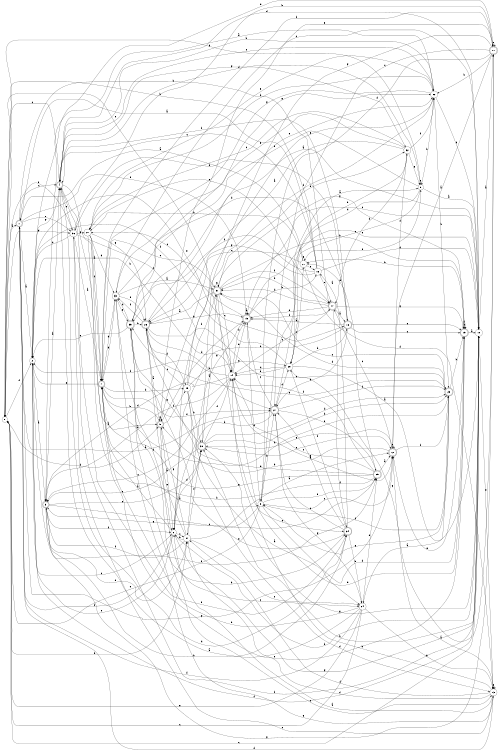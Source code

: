 digraph n31_9 {
__start0 [label="" shape="none"];

rankdir=LR;
size="8,5";

s0 [style="filled", color="black", fillcolor="white" shape="circle", label="0"];
s1 [style="rounded,filled", color="black", fillcolor="white" shape="doublecircle", label="1"];
s2 [style="filled", color="black", fillcolor="white" shape="circle", label="2"];
s3 [style="rounded,filled", color="black", fillcolor="white" shape="doublecircle", label="3"];
s4 [style="rounded,filled", color="black", fillcolor="white" shape="doublecircle", label="4"];
s5 [style="rounded,filled", color="black", fillcolor="white" shape="doublecircle", label="5"];
s6 [style="filled", color="black", fillcolor="white" shape="circle", label="6"];
s7 [style="rounded,filled", color="black", fillcolor="white" shape="doublecircle", label="7"];
s8 [style="filled", color="black", fillcolor="white" shape="circle", label="8"];
s9 [style="filled", color="black", fillcolor="white" shape="circle", label="9"];
s10 [style="filled", color="black", fillcolor="white" shape="circle", label="10"];
s11 [style="rounded,filled", color="black", fillcolor="white" shape="doublecircle", label="11"];
s12 [style="rounded,filled", color="black", fillcolor="white" shape="doublecircle", label="12"];
s13 [style="filled", color="black", fillcolor="white" shape="circle", label="13"];
s14 [style="filled", color="black", fillcolor="white" shape="circle", label="14"];
s15 [style="rounded,filled", color="black", fillcolor="white" shape="doublecircle", label="15"];
s16 [style="filled", color="black", fillcolor="white" shape="circle", label="16"];
s17 [style="rounded,filled", color="black", fillcolor="white" shape="doublecircle", label="17"];
s18 [style="rounded,filled", color="black", fillcolor="white" shape="doublecircle", label="18"];
s19 [style="rounded,filled", color="black", fillcolor="white" shape="doublecircle", label="19"];
s20 [style="filled", color="black", fillcolor="white" shape="circle", label="20"];
s21 [style="filled", color="black", fillcolor="white" shape="circle", label="21"];
s22 [style="filled", color="black", fillcolor="white" shape="circle", label="22"];
s23 [style="rounded,filled", color="black", fillcolor="white" shape="doublecircle", label="23"];
s24 [style="filled", color="black", fillcolor="white" shape="circle", label="24"];
s25 [style="rounded,filled", color="black", fillcolor="white" shape="doublecircle", label="25"];
s26 [style="rounded,filled", color="black", fillcolor="white" shape="doublecircle", label="26"];
s27 [style="rounded,filled", color="black", fillcolor="white" shape="doublecircle", label="27"];
s28 [style="filled", color="black", fillcolor="white" shape="circle", label="28"];
s29 [style="filled", color="black", fillcolor="white" shape="circle", label="29"];
s30 [style="rounded,filled", color="black", fillcolor="white" shape="doublecircle", label="30"];
s31 [style="rounded,filled", color="black", fillcolor="white" shape="doublecircle", label="31"];
s32 [style="filled", color="black", fillcolor="white" shape="circle", label="32"];
s33 [style="filled", color="black", fillcolor="white" shape="circle", label="33"];
s34 [style="rounded,filled", color="black", fillcolor="white" shape="doublecircle", label="34"];
s35 [style="rounded,filled", color="black", fillcolor="white" shape="doublecircle", label="35"];
s36 [style="filled", color="black", fillcolor="white" shape="circle", label="36"];
s37 [style="filled", color="black", fillcolor="white" shape="circle", label="37"];
s0 -> s1 [label="a"];
s0 -> s37 [label="b"];
s0 -> s10 [label="c"];
s0 -> s5 [label="d"];
s0 -> s14 [label="e"];
s0 -> s2 [label="f"];
s0 -> s36 [label="g"];
s1 -> s2 [label="a"];
s1 -> s17 [label="b"];
s1 -> s4 [label="c"];
s1 -> s13 [label="d"];
s1 -> s36 [label="e"];
s1 -> s15 [label="f"];
s1 -> s12 [label="g"];
s2 -> s3 [label="a"];
s2 -> s14 [label="b"];
s2 -> s6 [label="c"];
s2 -> s11 [label="d"];
s2 -> s18 [label="e"];
s2 -> s25 [label="f"];
s2 -> s4 [label="g"];
s3 -> s4 [label="a"];
s3 -> s34 [label="b"];
s3 -> s25 [label="c"];
s3 -> s37 [label="d"];
s3 -> s30 [label="e"];
s3 -> s6 [label="f"];
s3 -> s11 [label="g"];
s4 -> s5 [label="a"];
s4 -> s22 [label="b"];
s4 -> s0 [label="c"];
s4 -> s9 [label="d"];
s4 -> s36 [label="e"];
s4 -> s34 [label="f"];
s4 -> s32 [label="g"];
s5 -> s6 [label="a"];
s5 -> s7 [label="b"];
s5 -> s24 [label="c"];
s5 -> s15 [label="d"];
s5 -> s11 [label="e"];
s5 -> s29 [label="f"];
s5 -> s5 [label="g"];
s6 -> s7 [label="a"];
s6 -> s10 [label="b"];
s6 -> s37 [label="c"];
s6 -> s30 [label="d"];
s6 -> s2 [label="e"];
s6 -> s1 [label="f"];
s6 -> s10 [label="g"];
s7 -> s8 [label="a"];
s7 -> s29 [label="b"];
s7 -> s31 [label="c"];
s7 -> s23 [label="d"];
s7 -> s2 [label="e"];
s7 -> s27 [label="f"];
s7 -> s33 [label="g"];
s8 -> s9 [label="a"];
s8 -> s27 [label="b"];
s8 -> s12 [label="c"];
s8 -> s19 [label="d"];
s8 -> s0 [label="e"];
s8 -> s25 [label="f"];
s8 -> s3 [label="g"];
s9 -> s10 [label="a"];
s9 -> s22 [label="b"];
s9 -> s28 [label="c"];
s9 -> s27 [label="d"];
s9 -> s9 [label="e"];
s9 -> s35 [label="f"];
s9 -> s0 [label="g"];
s10 -> s11 [label="a"];
s10 -> s30 [label="b"];
s10 -> s15 [label="c"];
s10 -> s4 [label="d"];
s10 -> s13 [label="e"];
s10 -> s2 [label="f"];
s10 -> s30 [label="g"];
s11 -> s12 [label="a"];
s11 -> s22 [label="b"];
s11 -> s27 [label="c"];
s11 -> s8 [label="d"];
s11 -> s11 [label="e"];
s11 -> s7 [label="f"];
s11 -> s30 [label="g"];
s12 -> s13 [label="a"];
s12 -> s5 [label="b"];
s12 -> s17 [label="c"];
s12 -> s32 [label="d"];
s12 -> s12 [label="e"];
s12 -> s23 [label="f"];
s12 -> s30 [label="g"];
s13 -> s6 [label="a"];
s13 -> s14 [label="b"];
s13 -> s36 [label="c"];
s13 -> s37 [label="d"];
s13 -> s13 [label="e"];
s13 -> s37 [label="f"];
s13 -> s33 [label="g"];
s14 -> s3 [label="a"];
s14 -> s15 [label="b"];
s14 -> s3 [label="c"];
s14 -> s3 [label="d"];
s14 -> s15 [label="e"];
s14 -> s2 [label="f"];
s14 -> s12 [label="g"];
s15 -> s15 [label="a"];
s15 -> s16 [label="b"];
s15 -> s21 [label="c"];
s15 -> s8 [label="d"];
s15 -> s10 [label="e"];
s15 -> s17 [label="f"];
s15 -> s37 [label="g"];
s16 -> s1 [label="a"];
s16 -> s0 [label="b"];
s16 -> s4 [label="c"];
s16 -> s10 [label="d"];
s16 -> s17 [label="e"];
s16 -> s35 [label="f"];
s16 -> s26 [label="g"];
s17 -> s18 [label="a"];
s17 -> s31 [label="b"];
s17 -> s14 [label="c"];
s17 -> s31 [label="d"];
s17 -> s15 [label="e"];
s17 -> s34 [label="f"];
s17 -> s19 [label="g"];
s18 -> s15 [label="a"];
s18 -> s6 [label="b"];
s18 -> s19 [label="c"];
s18 -> s36 [label="d"];
s18 -> s19 [label="e"];
s18 -> s4 [label="f"];
s18 -> s27 [label="g"];
s19 -> s10 [label="a"];
s19 -> s20 [label="b"];
s19 -> s19 [label="c"];
s19 -> s14 [label="d"];
s19 -> s12 [label="e"];
s19 -> s19 [label="f"];
s19 -> s31 [label="g"];
s20 -> s1 [label="a"];
s20 -> s21 [label="b"];
s20 -> s5 [label="c"];
s20 -> s13 [label="d"];
s20 -> s16 [label="e"];
s20 -> s9 [label="f"];
s20 -> s20 [label="g"];
s21 -> s7 [label="a"];
s21 -> s22 [label="b"];
s21 -> s17 [label="c"];
s21 -> s33 [label="d"];
s21 -> s19 [label="e"];
s21 -> s7 [label="f"];
s21 -> s26 [label="g"];
s22 -> s3 [label="a"];
s22 -> s23 [label="b"];
s22 -> s4 [label="c"];
s22 -> s10 [label="d"];
s22 -> s21 [label="e"];
s22 -> s6 [label="f"];
s22 -> s7 [label="g"];
s23 -> s24 [label="a"];
s23 -> s19 [label="b"];
s23 -> s31 [label="c"];
s23 -> s31 [label="d"];
s23 -> s35 [label="e"];
s23 -> s8 [label="f"];
s23 -> s8 [label="g"];
s24 -> s4 [label="a"];
s24 -> s7 [label="b"];
s24 -> s0 [label="c"];
s24 -> s25 [label="d"];
s24 -> s0 [label="e"];
s24 -> s1 [label="f"];
s24 -> s13 [label="g"];
s25 -> s12 [label="a"];
s25 -> s4 [label="b"];
s25 -> s14 [label="c"];
s25 -> s26 [label="d"];
s25 -> s20 [label="e"];
s25 -> s14 [label="f"];
s25 -> s7 [label="g"];
s26 -> s5 [label="a"];
s26 -> s27 [label="b"];
s26 -> s23 [label="c"];
s26 -> s29 [label="d"];
s26 -> s22 [label="e"];
s26 -> s33 [label="f"];
s26 -> s15 [label="g"];
s27 -> s1 [label="a"];
s27 -> s6 [label="b"];
s27 -> s15 [label="c"];
s27 -> s28 [label="d"];
s27 -> s25 [label="e"];
s27 -> s23 [label="f"];
s27 -> s24 [label="g"];
s28 -> s10 [label="a"];
s28 -> s18 [label="b"];
s28 -> s20 [label="c"];
s28 -> s14 [label="d"];
s28 -> s14 [label="e"];
s28 -> s2 [label="f"];
s28 -> s11 [label="g"];
s29 -> s24 [label="a"];
s29 -> s30 [label="b"];
s29 -> s26 [label="c"];
s29 -> s13 [label="d"];
s29 -> s22 [label="e"];
s29 -> s31 [label="f"];
s29 -> s28 [label="g"];
s30 -> s31 [label="a"];
s30 -> s23 [label="b"];
s30 -> s3 [label="c"];
s30 -> s23 [label="d"];
s30 -> s12 [label="e"];
s30 -> s14 [label="f"];
s30 -> s35 [label="g"];
s31 -> s26 [label="a"];
s31 -> s19 [label="b"];
s31 -> s14 [label="c"];
s31 -> s32 [label="d"];
s31 -> s34 [label="e"];
s31 -> s17 [label="f"];
s31 -> s31 [label="g"];
s32 -> s26 [label="a"];
s32 -> s28 [label="b"];
s32 -> s21 [label="c"];
s32 -> s17 [label="d"];
s32 -> s33 [label="e"];
s32 -> s22 [label="f"];
s32 -> s9 [label="g"];
s33 -> s31 [label="a"];
s33 -> s34 [label="b"];
s33 -> s10 [label="c"];
s33 -> s18 [label="d"];
s33 -> s35 [label="e"];
s33 -> s26 [label="f"];
s33 -> s7 [label="g"];
s34 -> s16 [label="a"];
s34 -> s24 [label="b"];
s34 -> s27 [label="c"];
s34 -> s4 [label="d"];
s34 -> s35 [label="e"];
s34 -> s28 [label="f"];
s34 -> s27 [label="g"];
s35 -> s10 [label="a"];
s35 -> s26 [label="b"];
s35 -> s13 [label="c"];
s35 -> s33 [label="d"];
s35 -> s2 [label="e"];
s35 -> s6 [label="f"];
s35 -> s22 [label="g"];
s36 -> s7 [label="a"];
s36 -> s11 [label="b"];
s36 -> s14 [label="c"];
s36 -> s2 [label="d"];
s36 -> s0 [label="e"];
s36 -> s10 [label="f"];
s36 -> s21 [label="g"];
s37 -> s12 [label="a"];
s37 -> s6 [label="b"];
s37 -> s24 [label="c"];
s37 -> s30 [label="d"];
s37 -> s26 [label="e"];
s37 -> s3 [label="f"];
s37 -> s5 [label="g"];

}